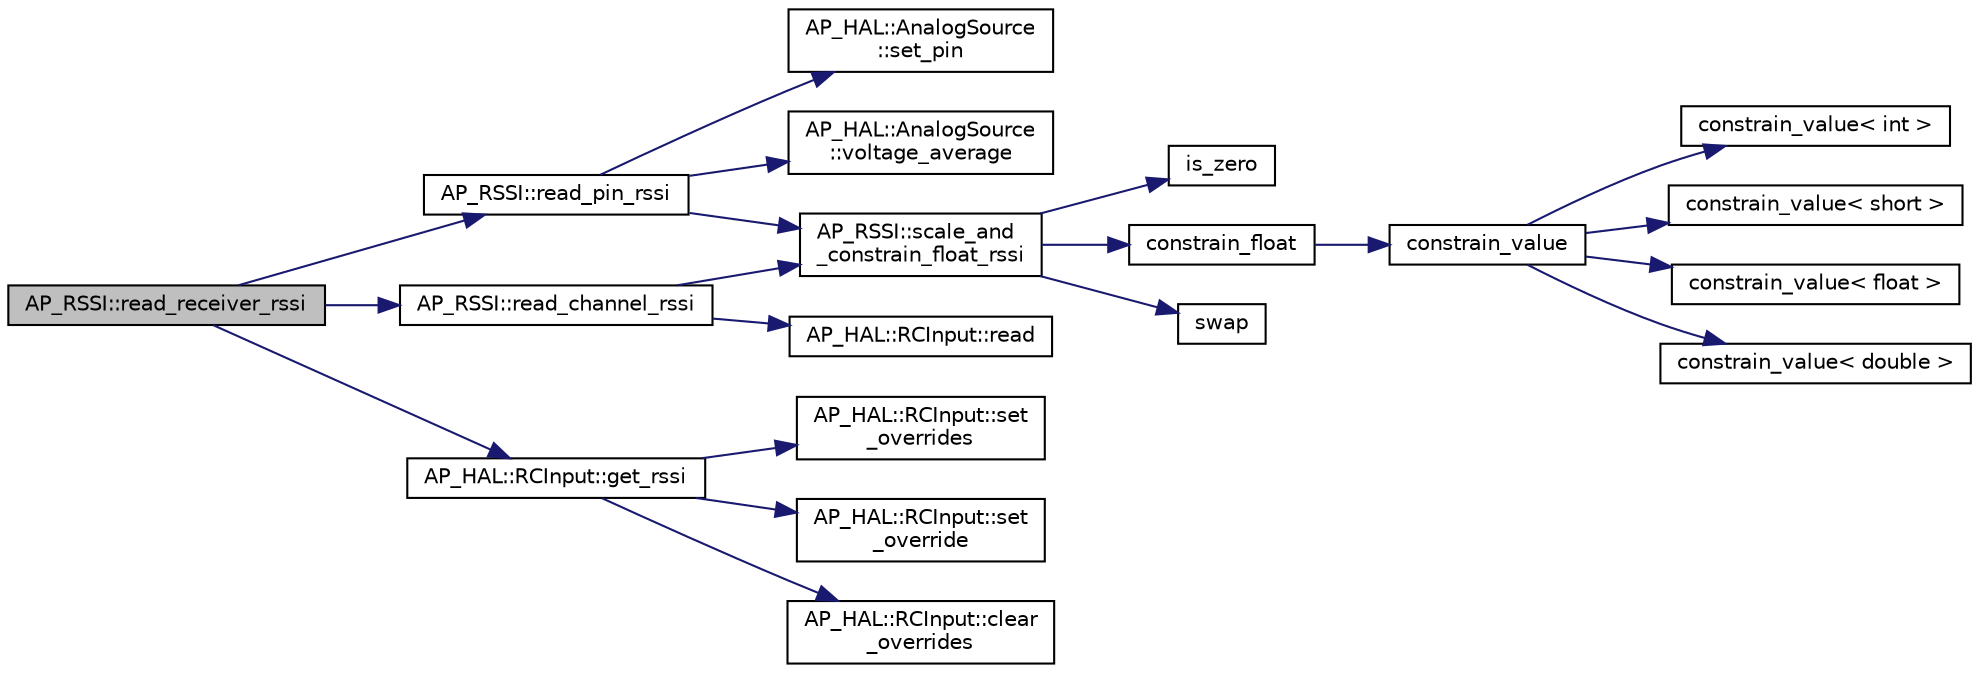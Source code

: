 digraph "AP_RSSI::read_receiver_rssi"
{
 // INTERACTIVE_SVG=YES
  edge [fontname="Helvetica",fontsize="10",labelfontname="Helvetica",labelfontsize="10"];
  node [fontname="Helvetica",fontsize="10",shape=record];
  rankdir="LR";
  Node1 [label="AP_RSSI::read_receiver_rssi",height=0.2,width=0.4,color="black", fillcolor="grey75", style="filled", fontcolor="black"];
  Node1 -> Node2 [color="midnightblue",fontsize="10",style="solid",fontname="Helvetica"];
  Node2 [label="AP_RSSI::read_pin_rssi",height=0.2,width=0.4,color="black", fillcolor="white", style="filled",URL="$classAP__RSSI.html#a8730c21d64b6213e0cfd830bed0d0a12"];
  Node2 -> Node3 [color="midnightblue",fontsize="10",style="solid",fontname="Helvetica"];
  Node3 [label="AP_HAL::AnalogSource\l::set_pin",height=0.2,width=0.4,color="black", fillcolor="white", style="filled",URL="$classAP__HAL_1_1AnalogSource.html#add563a28e58fdd4af48ed983bbbecec8"];
  Node2 -> Node4 [color="midnightblue",fontsize="10",style="solid",fontname="Helvetica"];
  Node4 [label="AP_HAL::AnalogSource\l::voltage_average",height=0.2,width=0.4,color="black", fillcolor="white", style="filled",URL="$classAP__HAL_1_1AnalogSource.html#a97f02eb815fd2f568df7b927d6f6b559"];
  Node2 -> Node5 [color="midnightblue",fontsize="10",style="solid",fontname="Helvetica"];
  Node5 [label="AP_RSSI::scale_and\l_constrain_float_rssi",height=0.2,width=0.4,color="black", fillcolor="white", style="filled",URL="$classAP__RSSI.html#ae047e3d04ba647b80604d0ae02d75126"];
  Node5 -> Node6 [color="midnightblue",fontsize="10",style="solid",fontname="Helvetica"];
  Node6 [label="is_zero",height=0.2,width=0.4,color="black", fillcolor="white", style="filled",URL="$AP__Math_8h.html#a2a12cce483e9b870da70d30406d82c60"];
  Node5 -> Node7 [color="midnightblue",fontsize="10",style="solid",fontname="Helvetica"];
  Node7 [label="constrain_float",height=0.2,width=0.4,color="black", fillcolor="white", style="filled",URL="$AP__Math_8h.html#ad525609d9dba6ffa556a0fbf08a3f9b4"];
  Node7 -> Node8 [color="midnightblue",fontsize="10",style="solid",fontname="Helvetica"];
  Node8 [label="constrain_value",height=0.2,width=0.4,color="black", fillcolor="white", style="filled",URL="$AP__Math_8h.html#a20e8f8671c282c69c1954652b6d61585"];
  Node8 -> Node9 [color="midnightblue",fontsize="10",style="solid",fontname="Helvetica"];
  Node9 [label="constrain_value\< int \>",height=0.2,width=0.4,color="black", fillcolor="white", style="filled",URL="$AP__Math_8cpp.html#a37e8e901754cb9c8e53a8e3030c82c50"];
  Node8 -> Node10 [color="midnightblue",fontsize="10",style="solid",fontname="Helvetica"];
  Node10 [label="constrain_value\< short \>",height=0.2,width=0.4,color="black", fillcolor="white", style="filled",URL="$AP__Math_8cpp.html#afdbe107ec1987d318a6347816fbf2b89"];
  Node8 -> Node11 [color="midnightblue",fontsize="10",style="solid",fontname="Helvetica"];
  Node11 [label="constrain_value\< float \>",height=0.2,width=0.4,color="black", fillcolor="white", style="filled",URL="$AP__Math_8cpp.html#ae6c621670c214da687de21d4e3a92587"];
  Node8 -> Node12 [color="midnightblue",fontsize="10",style="solid",fontname="Helvetica"];
  Node12 [label="constrain_value\< double \>",height=0.2,width=0.4,color="black", fillcolor="white", style="filled",URL="$AP__Math_8cpp.html#afe3990b00e9abc43fa97dfaf8e32f5c4"];
  Node5 -> Node13 [color="midnightblue",fontsize="10",style="solid",fontname="Helvetica"];
  Node13 [label="swap",height=0.2,width=0.4,color="black", fillcolor="white", style="filled",URL="$matrix__alg_8cpp.html#a4ae7bd9da0bae1b05a7c352df26008ff"];
  Node1 -> Node14 [color="midnightblue",fontsize="10",style="solid",fontname="Helvetica"];
  Node14 [label="AP_RSSI::read_channel_rssi",height=0.2,width=0.4,color="black", fillcolor="white", style="filled",URL="$classAP__RSSI.html#a760afa02d43f3dd64d8cd5e7986a7e53"];
  Node14 -> Node15 [color="midnightblue",fontsize="10",style="solid",fontname="Helvetica"];
  Node15 [label="AP_HAL::RCInput::read",height=0.2,width=0.4,color="black", fillcolor="white", style="filled",URL="$classAP__HAL_1_1RCInput.html#a078fd7e6d2e6a899009ec674a8e03498"];
  Node14 -> Node5 [color="midnightblue",fontsize="10",style="solid",fontname="Helvetica"];
  Node1 -> Node16 [color="midnightblue",fontsize="10",style="solid",fontname="Helvetica"];
  Node16 [label="AP_HAL::RCInput::get_rssi",height=0.2,width=0.4,color="black", fillcolor="white", style="filled",URL="$classAP__HAL_1_1RCInput.html#a6be75c12f45c316a64a1d36890976391"];
  Node16 -> Node17 [color="midnightblue",fontsize="10",style="solid",fontname="Helvetica"];
  Node17 [label="AP_HAL::RCInput::set\l_overrides",height=0.2,width=0.4,color="black", fillcolor="white", style="filled",URL="$classAP__HAL_1_1RCInput.html#a0989c5ca271631fe655c047d4a022a3d"];
  Node16 -> Node18 [color="midnightblue",fontsize="10",style="solid",fontname="Helvetica"];
  Node18 [label="AP_HAL::RCInput::set\l_override",height=0.2,width=0.4,color="black", fillcolor="white", style="filled",URL="$classAP__HAL_1_1RCInput.html#abfd037ca0989a0422a60f418d34eb7d5"];
  Node16 -> Node19 [color="midnightblue",fontsize="10",style="solid",fontname="Helvetica"];
  Node19 [label="AP_HAL::RCInput::clear\l_overrides",height=0.2,width=0.4,color="black", fillcolor="white", style="filled",URL="$classAP__HAL_1_1RCInput.html#ab3671bbe43fdb97c53071d7832ac256e"];
}
